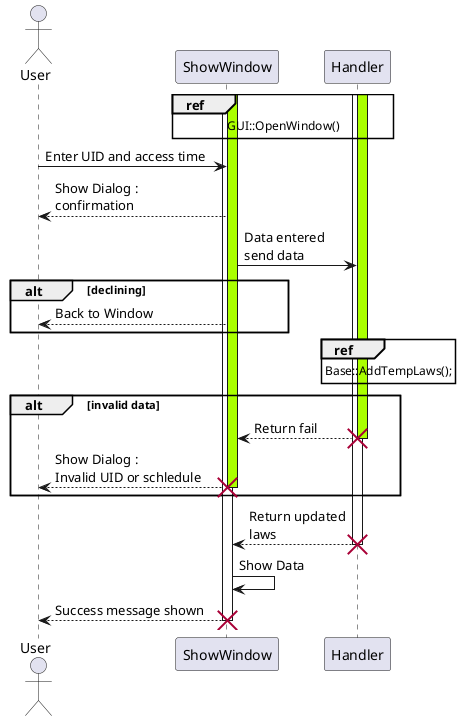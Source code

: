 @startuml
actor User


ref over ShowWindow, Handler: GUI::OpenWindow()
activate ShowWindow
activate ShowWindow #aaff00

activate Handler
activate Handler #aaff00

User -> ShowWindow : Enter UID and access time
ShowWindow --> User : Show Dialog :\nconfirmation
ShowWindow -> Handler : Data entered\nsend data
alt declining
ShowWindow --> User: Back to Window
end
ref over Handler : Base::AddTempLaws();
alt invalid data
Handler --> ShowWindow : Return fail
destroy Handler
ShowWindow --> User : Show Dialog :\nInvalid UID or schledule
destroy ShowWindow
end

Handler --> ShowWindow : Return updated\nlaws
destroy Handler
ShowWindow -> ShowWindow : Show Data
ShowWindow --> User : Success message shown
destroy ShowWindow
@enduml